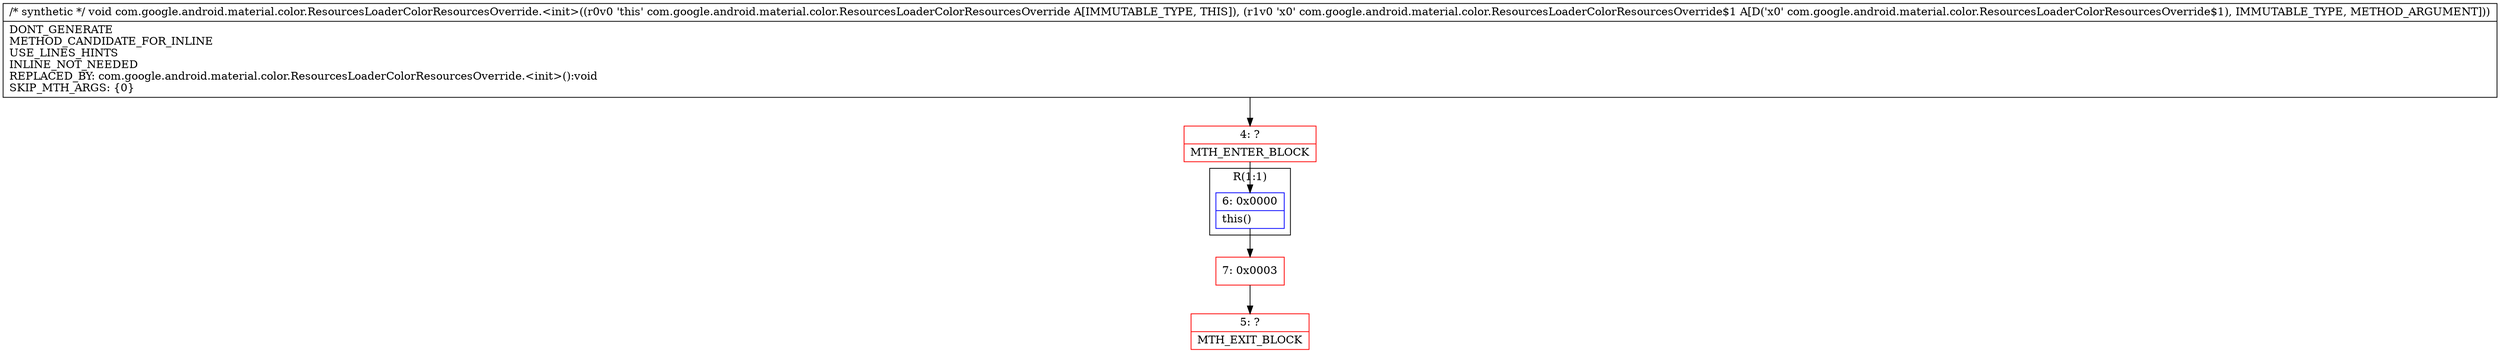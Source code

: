 digraph "CFG forcom.google.android.material.color.ResourcesLoaderColorResourcesOverride.\<init\>(Lcom\/google\/android\/material\/color\/ResourcesLoaderColorResourcesOverride$1;)V" {
subgraph cluster_Region_2069411489 {
label = "R(1:1)";
node [shape=record,color=blue];
Node_6 [shape=record,label="{6\:\ 0x0000|this()\l}"];
}
Node_4 [shape=record,color=red,label="{4\:\ ?|MTH_ENTER_BLOCK\l}"];
Node_7 [shape=record,color=red,label="{7\:\ 0x0003}"];
Node_5 [shape=record,color=red,label="{5\:\ ?|MTH_EXIT_BLOCK\l}"];
MethodNode[shape=record,label="{\/* synthetic *\/ void com.google.android.material.color.ResourcesLoaderColorResourcesOverride.\<init\>((r0v0 'this' com.google.android.material.color.ResourcesLoaderColorResourcesOverride A[IMMUTABLE_TYPE, THIS]), (r1v0 'x0' com.google.android.material.color.ResourcesLoaderColorResourcesOverride$1 A[D('x0' com.google.android.material.color.ResourcesLoaderColorResourcesOverride$1), IMMUTABLE_TYPE, METHOD_ARGUMENT]))  | DONT_GENERATE\lMETHOD_CANDIDATE_FOR_INLINE\lUSE_LINES_HINTS\lINLINE_NOT_NEEDED\lREPLACED_BY: com.google.android.material.color.ResourcesLoaderColorResourcesOverride.\<init\>():void\lSKIP_MTH_ARGS: \{0\}\l}"];
MethodNode -> Node_4;Node_6 -> Node_7;
Node_4 -> Node_6;
Node_7 -> Node_5;
}

